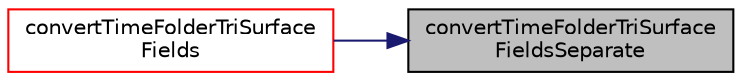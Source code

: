 digraph "convertTimeFolderTriSurfaceFieldsSeparate"
{
 // LATEX_PDF_SIZE
  edge [fontname="Helvetica",fontsize="10",labelfontname="Helvetica",labelfontsize="10"];
  node [fontname="Helvetica",fontsize="10",shape=record];
  rankdir="RL";
  Node1 [label="convertTimeFolderTriSurface\lFieldsSeparate",height=0.2,width=0.4,color="black", fillcolor="grey75", style="filled", fontcolor="black",tooltip=" "];
  Node1 -> Node2 [dir="back",color="midnightblue",fontsize="10",style="solid",fontname="Helvetica"];
  Node2 [label="convertTimeFolderTriSurface\lFields",height=0.2,width=0.4,color="red", fillcolor="white", style="filled",URL="$namespacepFlow_1_1TSFtoVTK.html#aec047e6957f6cccc4def46ee9812cc42",tooltip=" "];
}
